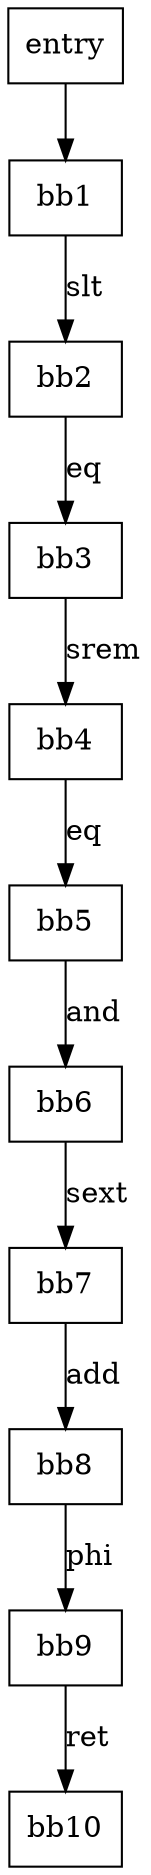 digraph G {
    node[shape=box];
    "entry" -> "bb1";
    "bb1" -> "bb2" [label="slt"];
    "bb2" -> "bb3" [label="eq"];
    "bb3" -> "bb4" [label="srem"];
    "bb4" -> "bb5" [label="eq"];
    "bb5" -> "bb6" [label="and"];
    "bb6" -> "bb7" [label="sext"];
    "bb7" -> "bb8" [label="add"];
    "bb8" -> "bb9" [label="phi"];
    "bb9" -> "bb10" [label="ret"];
}